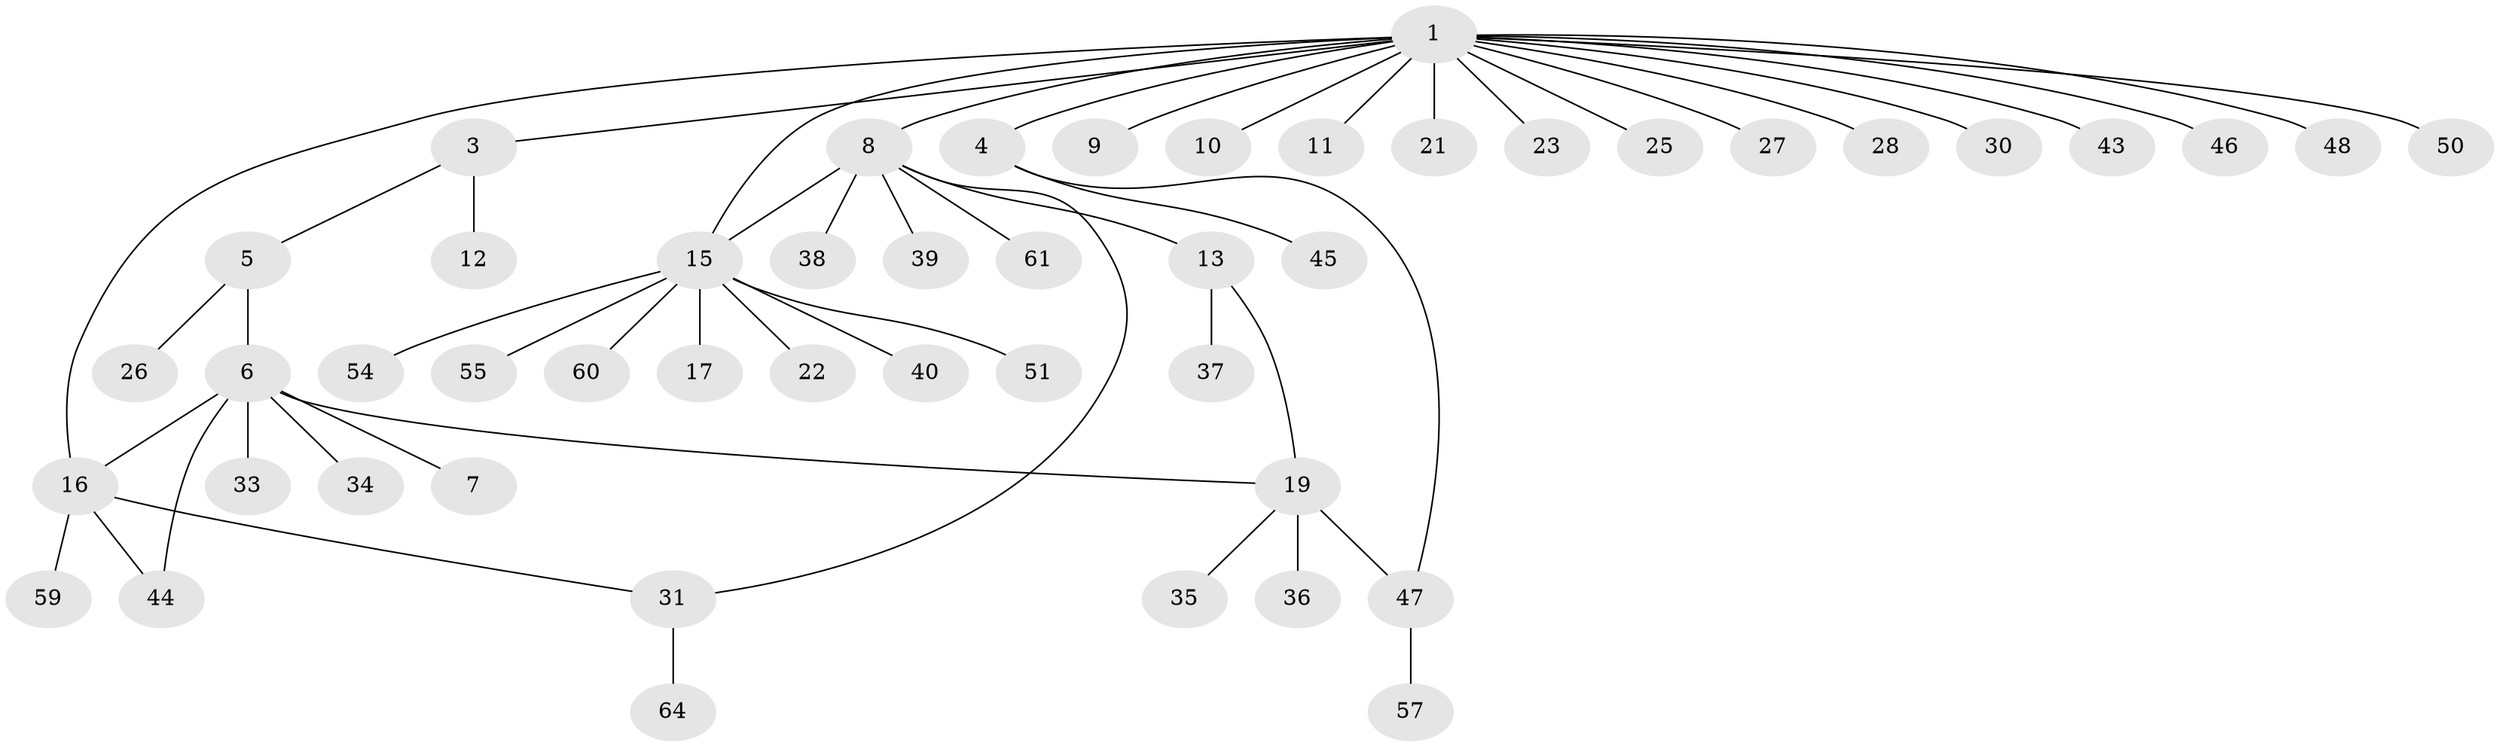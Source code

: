 // Generated by graph-tools (version 1.1) at 2025/51/02/27/25 19:51:57]
// undirected, 48 vertices, 53 edges
graph export_dot {
graph [start="1"]
  node [color=gray90,style=filled];
  1 [super="+2"];
  3 [super="+49"];
  4 [super="+62"];
  5 [super="+14"];
  6 [super="+18"];
  7;
  8 [super="+41"];
  9;
  10;
  11;
  12;
  13 [super="+29"];
  15 [super="+24"];
  16 [super="+32"];
  17;
  19 [super="+20"];
  21;
  22;
  23;
  25;
  26 [super="+42"];
  27;
  28;
  30;
  31 [super="+56"];
  33;
  34 [super="+52"];
  35;
  36;
  37;
  38;
  39;
  40;
  43;
  44 [super="+63"];
  45 [super="+53"];
  46;
  47 [super="+58"];
  48;
  50;
  51;
  54;
  55;
  57;
  59;
  60;
  61;
  64;
  1 -- 3;
  1 -- 4;
  1 -- 8;
  1 -- 9;
  1 -- 10;
  1 -- 11;
  1 -- 15 [weight=2];
  1 -- 16;
  1 -- 21;
  1 -- 23;
  1 -- 25;
  1 -- 27;
  1 -- 28;
  1 -- 30;
  1 -- 43;
  1 -- 46;
  1 -- 48;
  1 -- 50;
  3 -- 5;
  3 -- 12;
  4 -- 45;
  4 -- 47;
  5 -- 6;
  5 -- 26;
  6 -- 7;
  6 -- 19;
  6 -- 33;
  6 -- 34;
  6 -- 44;
  6 -- 16;
  8 -- 13;
  8 -- 31;
  8 -- 38;
  8 -- 39;
  8 -- 61;
  8 -- 15;
  13 -- 19;
  13 -- 37;
  15 -- 17;
  15 -- 22;
  15 -- 40;
  15 -- 51;
  15 -- 54;
  15 -- 55;
  15 -- 60;
  16 -- 31;
  16 -- 44;
  16 -- 59;
  19 -- 36;
  19 -- 35;
  19 -- 47;
  31 -- 64;
  47 -- 57;
}
